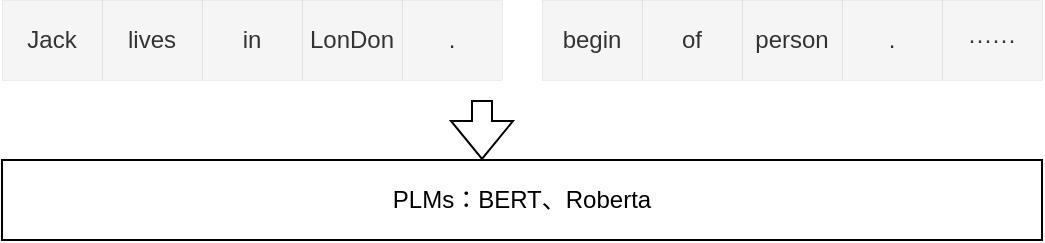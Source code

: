 <mxfile version="22.1.11" type="github">
  <diagram name="第 1 页" id="-jHL0-K5nZ6vLPdZp3nw">
    <mxGraphModel dx="1379" dy="751" grid="1" gridSize="10" guides="1" tooltips="1" connect="1" arrows="1" fold="1" page="1" pageScale="1" pageWidth="827" pageHeight="1169" math="0" shadow="0">
      <root>
        <mxCell id="0" />
        <mxCell id="1" parent="0" />
        <mxCell id="2kYstGVCv6qOy2AmomM9-1" value="Jack" style="rounded=0;whiteSpace=wrap;html=1;fillColor=#f5f5f5;strokeColor=#666666;labelBorderColor=none;strokeWidth=0;fontColor=#333333;" vertex="1" parent="1">
          <mxGeometry x="120" y="80" width="50" height="40" as="geometry" />
        </mxCell>
        <mxCell id="2kYstGVCv6qOy2AmomM9-2" value="lives" style="rounded=0;whiteSpace=wrap;html=1;fillColor=#f5f5f5;strokeColor=#666666;labelBorderColor=none;strokeWidth=0;fontColor=#333333;" vertex="1" parent="1">
          <mxGeometry x="170" y="80" width="50" height="40" as="geometry" />
        </mxCell>
        <mxCell id="2kYstGVCv6qOy2AmomM9-3" value="in" style="rounded=0;whiteSpace=wrap;html=1;fillColor=#f5f5f5;strokeColor=#666666;labelBorderColor=none;strokeWidth=0;fontColor=#333333;" vertex="1" parent="1">
          <mxGeometry x="220" y="80" width="50" height="40" as="geometry" />
        </mxCell>
        <mxCell id="2kYstGVCv6qOy2AmomM9-4" value="LonDon" style="rounded=0;whiteSpace=wrap;html=1;fillColor=#f5f5f5;strokeColor=#666666;labelBorderColor=none;strokeWidth=0;fontColor=#333333;" vertex="1" parent="1">
          <mxGeometry x="270" y="80" width="50" height="40" as="geometry" />
        </mxCell>
        <mxCell id="2kYstGVCv6qOy2AmomM9-6" value="." style="rounded=0;whiteSpace=wrap;html=1;fillColor=#f5f5f5;strokeColor=#666666;labelBorderColor=none;strokeWidth=0;fontColor=#333333;" vertex="1" parent="1">
          <mxGeometry x="320" y="80" width="50" height="40" as="geometry" />
        </mxCell>
        <mxCell id="2kYstGVCv6qOy2AmomM9-7" value="begin" style="rounded=0;whiteSpace=wrap;html=1;fillColor=#f5f5f5;strokeColor=#666666;labelBorderColor=none;strokeWidth=0;fontColor=#333333;" vertex="1" parent="1">
          <mxGeometry x="390" y="80" width="50" height="40" as="geometry" />
        </mxCell>
        <mxCell id="2kYstGVCv6qOy2AmomM9-8" value="of" style="rounded=0;whiteSpace=wrap;html=1;fillColor=#f5f5f5;strokeColor=#666666;labelBorderColor=none;strokeWidth=0;fontColor=#333333;" vertex="1" parent="1">
          <mxGeometry x="440" y="80" width="50" height="40" as="geometry" />
        </mxCell>
        <mxCell id="2kYstGVCv6qOy2AmomM9-9" value="person" style="rounded=0;whiteSpace=wrap;html=1;fillColor=#f5f5f5;strokeColor=#666666;labelBorderColor=none;strokeWidth=0;fontColor=#333333;" vertex="1" parent="1">
          <mxGeometry x="490" y="80" width="50" height="40" as="geometry" />
        </mxCell>
        <mxCell id="2kYstGVCv6qOy2AmomM9-10" value="." style="rounded=0;whiteSpace=wrap;html=1;fillColor=#f5f5f5;strokeColor=#666666;labelBorderColor=none;strokeWidth=0;fontColor=#333333;" vertex="1" parent="1">
          <mxGeometry x="540" y="80" width="50" height="40" as="geometry" />
        </mxCell>
        <mxCell id="2kYstGVCv6qOy2AmomM9-11" value="······" style="rounded=0;whiteSpace=wrap;html=1;fillColor=#f5f5f5;strokeColor=#666666;labelBorderColor=none;strokeWidth=0;fontColor=#333333;" vertex="1" parent="1">
          <mxGeometry x="590" y="80" width="50" height="40" as="geometry" />
        </mxCell>
        <mxCell id="2kYstGVCv6qOy2AmomM9-12" value="" style="shape=flexArrow;endArrow=classic;html=1;rounded=0;" edge="1" parent="1">
          <mxGeometry width="50" height="50" relative="1" as="geometry">
            <mxPoint x="360" y="130" as="sourcePoint" />
            <mxPoint x="360" y="160" as="targetPoint" />
          </mxGeometry>
        </mxCell>
        <mxCell id="2kYstGVCv6qOy2AmomM9-15" value="PLMs：BERT、Roberta" style="rounded=0;whiteSpace=wrap;html=1;" vertex="1" parent="1">
          <mxGeometry x="120" y="160" width="520" height="40" as="geometry" />
        </mxCell>
      </root>
    </mxGraphModel>
  </diagram>
</mxfile>
